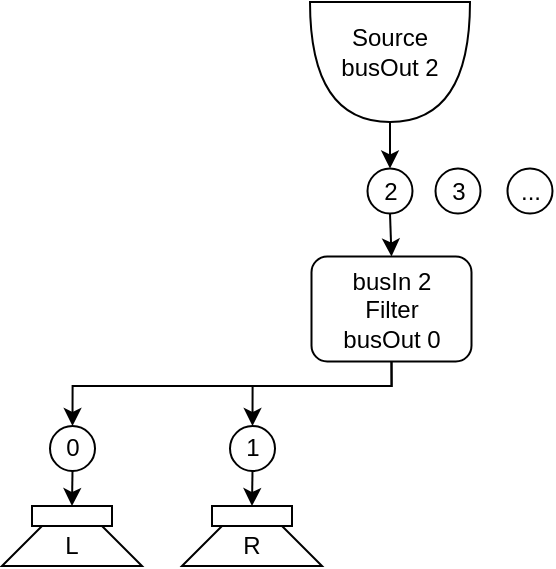 <mxfile version="28.0.6">
  <diagram name="Pagina-1" id="R0M_dBbvIoJZvRLZaT4a">
    <mxGraphModel dx="976" dy="663" grid="1" gridSize="10" guides="1" tooltips="1" connect="1" arrows="1" fold="1" page="1" pageScale="1" pageWidth="1200" pageHeight="1600" math="0" shadow="0">
      <root>
        <mxCell id="0" />
        <mxCell id="1" parent="0" />
        <mxCell id="kvHNdkRFSWuiWHo-aNbD-24" style="edgeStyle=orthogonalEdgeStyle;rounded=0;orthogonalLoop=1;jettySize=auto;html=1;exitX=1;exitY=0.5;exitDx=0;exitDy=0;exitPerimeter=0;entryX=0.5;entryY=0;entryDx=0;entryDy=0;" parent="1" target="kvHNdkRFSWuiWHo-aNbD-19" edge="1">
          <mxGeometry relative="1" as="geometry">
            <mxPoint x="520" y="200" as="sourcePoint" />
          </mxGeometry>
        </mxCell>
        <mxCell id="kvHNdkRFSWuiWHo-aNbD-1" value="" style="shape=or;whiteSpace=wrap;html=1;rotation=90;" parent="1" vertex="1">
          <mxGeometry x="490" y="138" width="60" height="80" as="geometry" />
        </mxCell>
        <mxCell id="kvHNdkRFSWuiWHo-aNbD-2" value="Source&lt;div&gt;busOut 2&lt;/div&gt;" style="text;html=1;align=center;verticalAlign=middle;whiteSpace=wrap;rounded=0;" parent="1" vertex="1">
          <mxGeometry x="490" y="158" width="60" height="30" as="geometry" />
        </mxCell>
        <mxCell id="kvHNdkRFSWuiWHo-aNbD-28" style="edgeStyle=orthogonalEdgeStyle;rounded=0;orthogonalLoop=1;jettySize=auto;html=1;exitX=0.5;exitY=1;exitDx=0;exitDy=0;entryX=0.5;entryY=0;entryDx=0;entryDy=0;" parent="1" source="kvHNdkRFSWuiWHo-aNbD-3" target="kvHNdkRFSWuiWHo-aNbD-17" edge="1">
          <mxGeometry relative="1" as="geometry">
            <Array as="points">
              <mxPoint x="521" y="340" />
              <mxPoint x="361" y="340" />
            </Array>
          </mxGeometry>
        </mxCell>
        <mxCell id="DCXnxCrjE1ychxpzeTqp-1" style="edgeStyle=orthogonalEdgeStyle;rounded=0;orthogonalLoop=1;jettySize=auto;html=1;exitX=0.5;exitY=1;exitDx=0;exitDy=0;entryX=0.5;entryY=0;entryDx=0;entryDy=0;" parent="1" source="kvHNdkRFSWuiWHo-aNbD-3" target="kvHNdkRFSWuiWHo-aNbD-18" edge="1">
          <mxGeometry relative="1" as="geometry">
            <Array as="points">
              <mxPoint x="521" y="340" />
              <mxPoint x="451" y="340" />
            </Array>
          </mxGeometry>
        </mxCell>
        <mxCell id="kvHNdkRFSWuiWHo-aNbD-3" value="" style="rounded=1;whiteSpace=wrap;html=1;" parent="1" vertex="1">
          <mxGeometry x="480.75" y="275.25" width="80" height="52.5" as="geometry" />
        </mxCell>
        <mxCell id="kvHNdkRFSWuiWHo-aNbD-4" value="busIn 2&lt;div&gt;Filter&lt;br&gt;&lt;div&gt;busOut 0&lt;/div&gt;&lt;/div&gt;" style="text;html=1;align=center;verticalAlign=middle;whiteSpace=wrap;rounded=0;" parent="1" vertex="1">
          <mxGeometry x="490.75" y="294" width="60" height="15" as="geometry" />
        </mxCell>
        <mxCell id="kvHNdkRFSWuiWHo-aNbD-12" value="" style="rounded=0;whiteSpace=wrap;html=1;" parent="1" vertex="1">
          <mxGeometry x="341" y="400" width="40" height="10" as="geometry" />
        </mxCell>
        <mxCell id="kvHNdkRFSWuiWHo-aNbD-13" value="L" style="shape=trapezoid;perimeter=trapezoidPerimeter;whiteSpace=wrap;html=1;fixedSize=1;" parent="1" vertex="1">
          <mxGeometry x="326" y="410" width="70" height="20" as="geometry" />
        </mxCell>
        <mxCell id="kvHNdkRFSWuiWHo-aNbD-29" style="edgeStyle=orthogonalEdgeStyle;rounded=0;orthogonalLoop=1;jettySize=auto;html=1;exitX=0.5;exitY=1;exitDx=0;exitDy=0;entryX=0.5;entryY=0;entryDx=0;entryDy=0;" parent="1" source="kvHNdkRFSWuiWHo-aNbD-17" target="kvHNdkRFSWuiWHo-aNbD-12" edge="1">
          <mxGeometry relative="1" as="geometry" />
        </mxCell>
        <mxCell id="kvHNdkRFSWuiWHo-aNbD-17" value="0" style="ellipse;whiteSpace=wrap;html=1;aspect=fixed;" parent="1" vertex="1">
          <mxGeometry x="350" y="360" width="22.5" height="22.5" as="geometry" />
        </mxCell>
        <mxCell id="kvHNdkRFSWuiWHo-aNbD-30" style="edgeStyle=orthogonalEdgeStyle;rounded=0;orthogonalLoop=1;jettySize=auto;html=1;exitX=0.5;exitY=1;exitDx=0;exitDy=0;entryX=0.5;entryY=0;entryDx=0;entryDy=0;" parent="1" source="kvHNdkRFSWuiWHo-aNbD-18" target="kvHNdkRFSWuiWHo-aNbD-21" edge="1">
          <mxGeometry relative="1" as="geometry" />
        </mxCell>
        <mxCell id="kvHNdkRFSWuiWHo-aNbD-18" value="1" style="ellipse;whiteSpace=wrap;html=1;aspect=fixed;" parent="1" vertex="1">
          <mxGeometry x="440" y="360" width="22.5" height="22.5" as="geometry" />
        </mxCell>
        <mxCell id="kvHNdkRFSWuiWHo-aNbD-27" style="edgeStyle=orthogonalEdgeStyle;rounded=0;orthogonalLoop=1;jettySize=auto;html=1;exitX=0.5;exitY=1;exitDx=0;exitDy=0;entryX=0.5;entryY=0;entryDx=0;entryDy=0;" parent="1" source="kvHNdkRFSWuiWHo-aNbD-19" target="kvHNdkRFSWuiWHo-aNbD-3" edge="1">
          <mxGeometry relative="1" as="geometry" />
        </mxCell>
        <mxCell id="kvHNdkRFSWuiWHo-aNbD-19" value="2" style="ellipse;whiteSpace=wrap;html=1;aspect=fixed;" parent="1" vertex="1">
          <mxGeometry x="508.75" y="231.25" width="22.5" height="22.5" as="geometry" />
        </mxCell>
        <mxCell id="kvHNdkRFSWuiWHo-aNbD-20" value="3" style="ellipse;whiteSpace=wrap;html=1;aspect=fixed;" parent="1" vertex="1">
          <mxGeometry x="542.75" y="231.25" width="22.5" height="22.5" as="geometry" />
        </mxCell>
        <mxCell id="kvHNdkRFSWuiWHo-aNbD-21" value="" style="rounded=0;whiteSpace=wrap;html=1;" parent="1" vertex="1">
          <mxGeometry x="431" y="400" width="40" height="10" as="geometry" />
        </mxCell>
        <mxCell id="kvHNdkRFSWuiWHo-aNbD-22" value="R" style="shape=trapezoid;perimeter=trapezoidPerimeter;whiteSpace=wrap;html=1;fixedSize=1;" parent="1" vertex="1">
          <mxGeometry x="416" y="410" width="70" height="20" as="geometry" />
        </mxCell>
        <mxCell id="kvHNdkRFSWuiWHo-aNbD-23" value="..." style="ellipse;whiteSpace=wrap;html=1;aspect=fixed;" parent="1" vertex="1">
          <mxGeometry x="578.75" y="231.25" width="22.5" height="22.5" as="geometry" />
        </mxCell>
      </root>
    </mxGraphModel>
  </diagram>
</mxfile>
